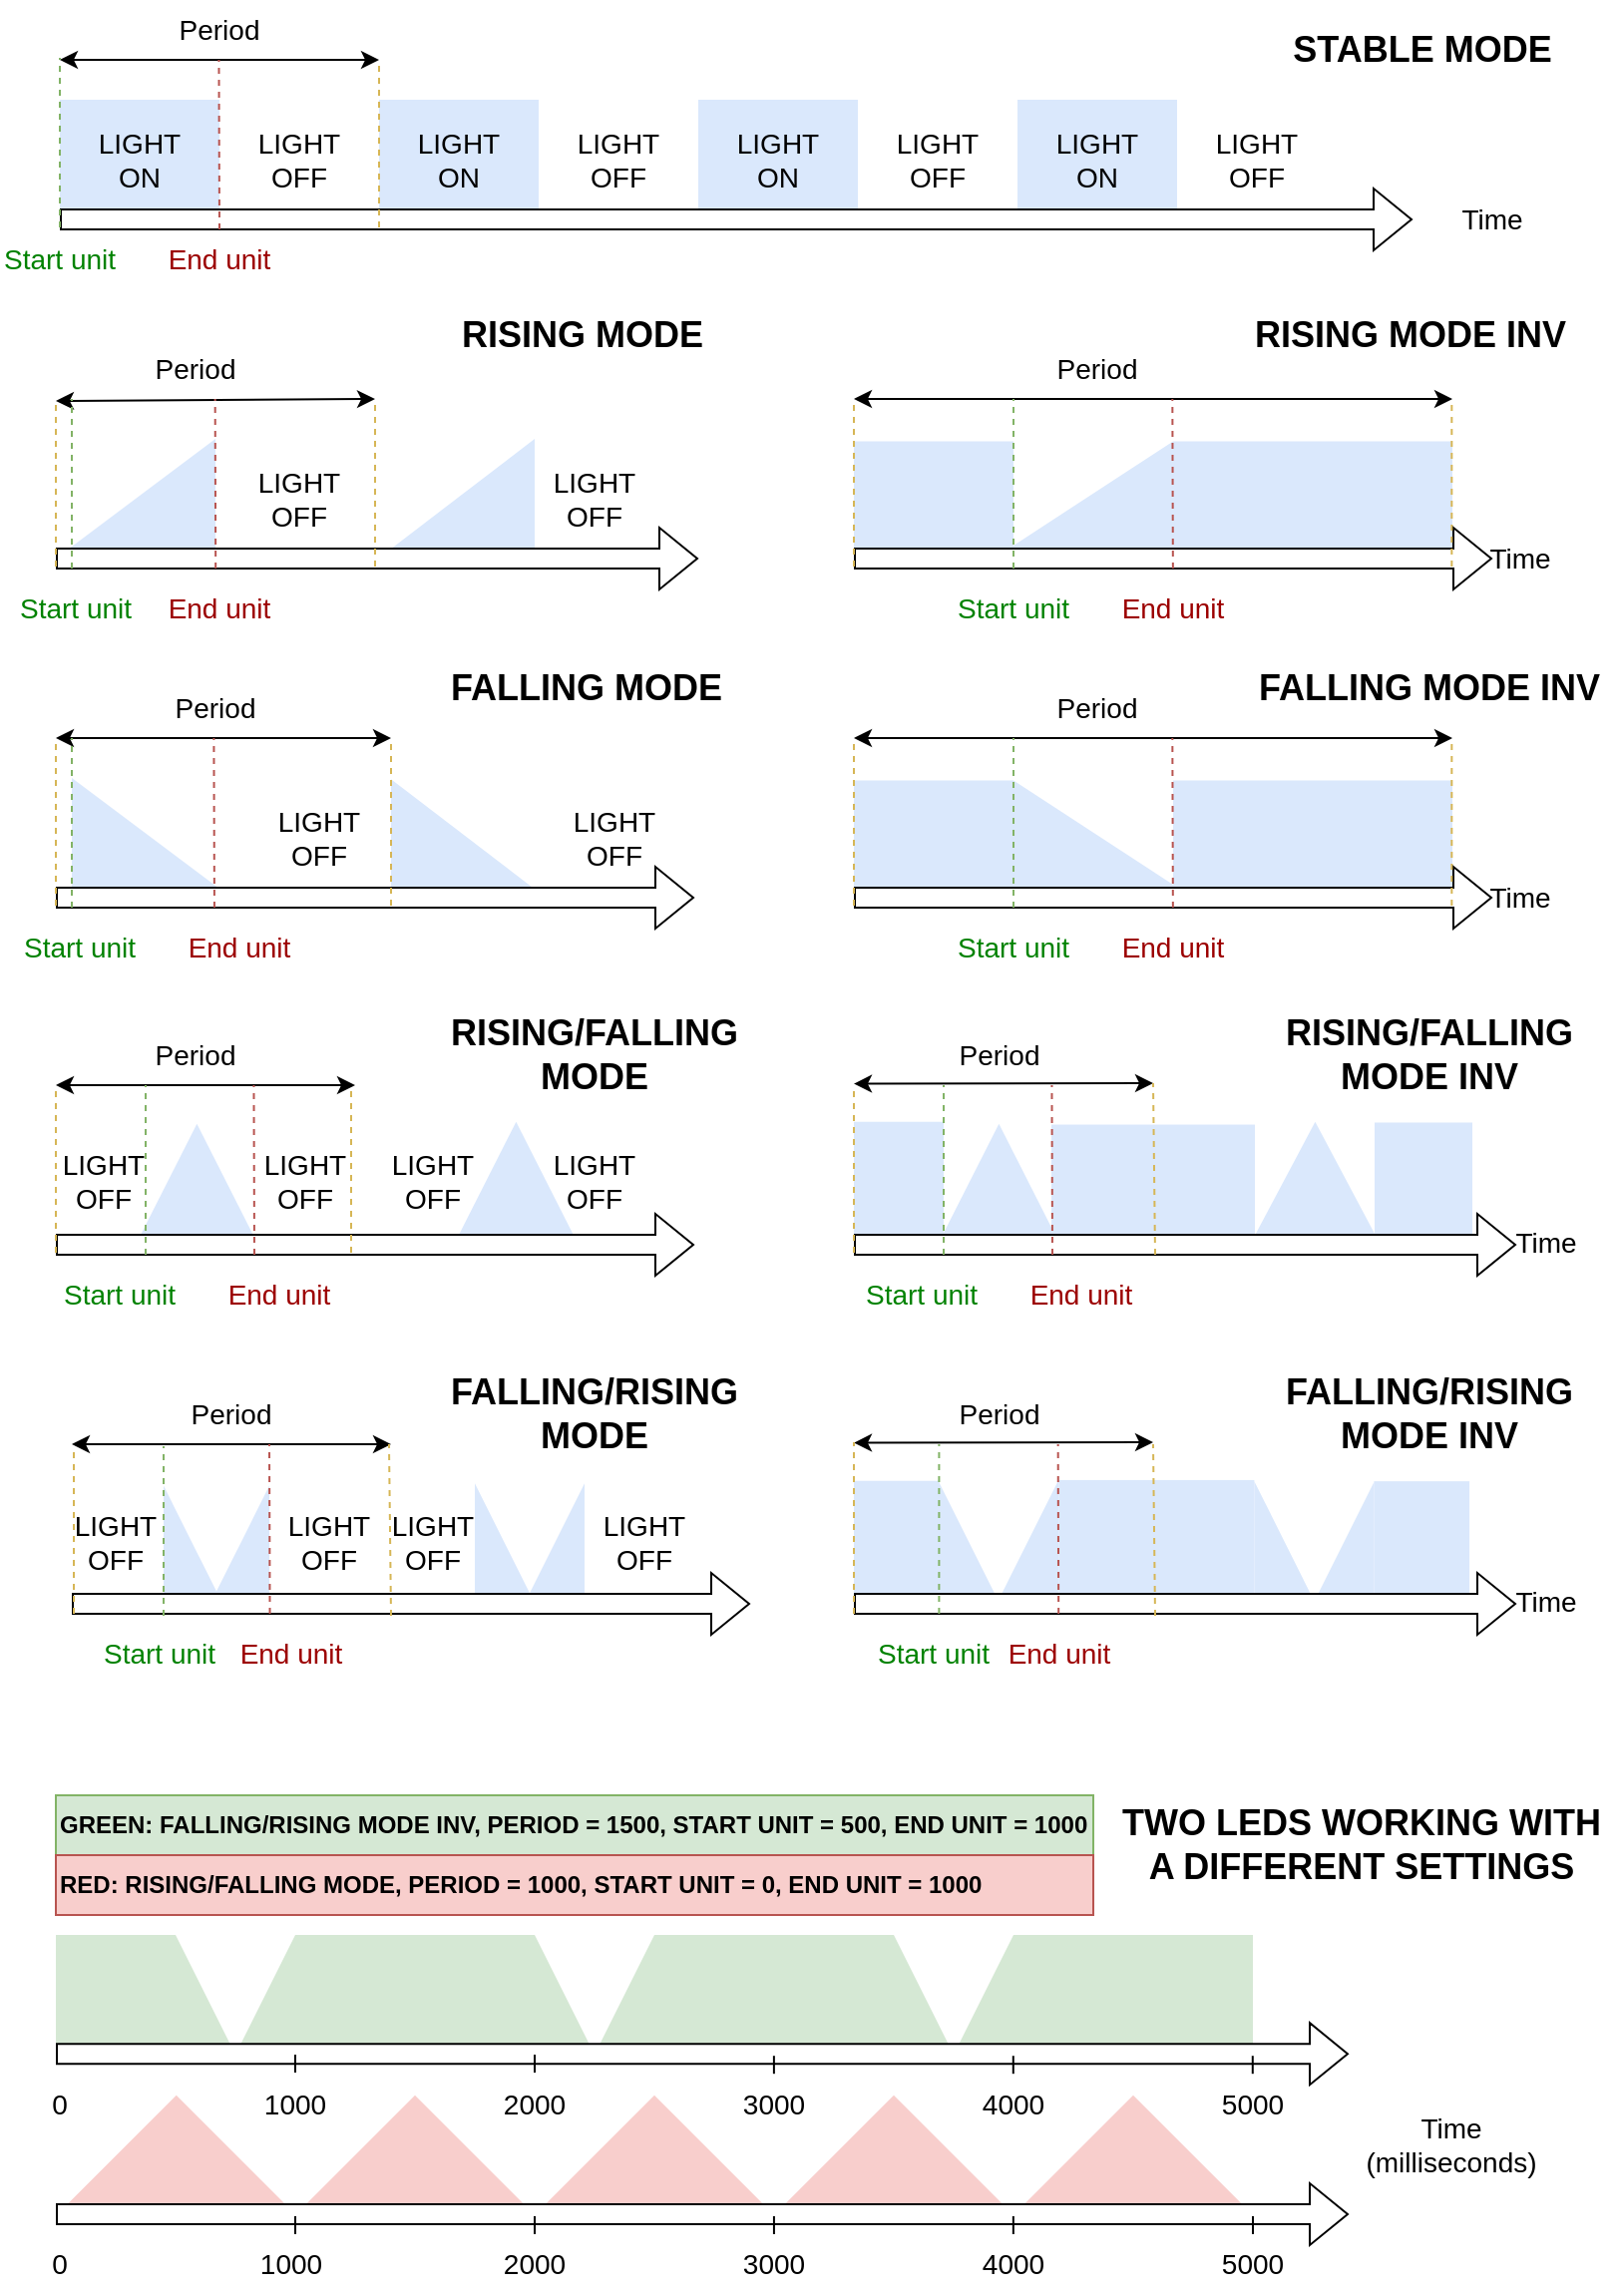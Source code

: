 <mxfile version="23.1.2" type="device">
  <diagram name="Page-1" id="CnV2QMX4YSxDepwrnJo2">
    <mxGraphModel dx="2049" dy="1103" grid="0" gridSize="10" guides="1" tooltips="1" connect="1" arrows="1" fold="1" page="1" pageScale="1" pageWidth="827" pageHeight="1169" math="0" shadow="0">
      <root>
        <mxCell id="0" />
        <mxCell id="1" parent="0" />
        <mxCell id="UyIN8Gw33pNHuzx0u8Zp-3" value="" style="rounded=0;whiteSpace=wrap;html=1;fillColor=#dae8fc;strokeColor=none;" vertex="1" parent="1">
          <mxGeometry x="42" y="60" width="80" height="60" as="geometry" />
        </mxCell>
        <mxCell id="UyIN8Gw33pNHuzx0u8Zp-4" value="" style="rounded=0;whiteSpace=wrap;html=1;fillColor=#dae8fc;strokeColor=none;" vertex="1" parent="1">
          <mxGeometry x="202" y="60" width="80" height="60" as="geometry" />
        </mxCell>
        <mxCell id="UyIN8Gw33pNHuzx0u8Zp-5" value="Start unit" style="text;html=1;align=center;verticalAlign=middle;whiteSpace=wrap;rounded=0;fontSize=14;fontColor=#008200;" vertex="1" parent="1">
          <mxGeometry x="12" y="125" width="60" height="30" as="geometry" />
        </mxCell>
        <mxCell id="UyIN8Gw33pNHuzx0u8Zp-6" value="End unit" style="text;html=1;strokeColor=none;fillColor=none;align=center;verticalAlign=middle;whiteSpace=wrap;rounded=0;fontSize=14;fontColor=#9C0000;" vertex="1" parent="1">
          <mxGeometry x="92" y="125" width="60" height="30" as="geometry" />
        </mxCell>
        <mxCell id="UyIN8Gw33pNHuzx0u8Zp-7" value="Time" style="text;html=1;strokeColor=none;fillColor=none;align=center;verticalAlign=middle;whiteSpace=wrap;rounded=0;fontSize=14;" vertex="1" parent="1">
          <mxGeometry x="730" y="105" width="60" height="30" as="geometry" />
        </mxCell>
        <mxCell id="UyIN8Gw33pNHuzx0u8Zp-8" value="LIGHT ON" style="text;html=1;strokeColor=none;fillColor=none;align=center;verticalAlign=middle;whiteSpace=wrap;rounded=0;fontSize=14;" vertex="1" parent="1">
          <mxGeometry x="52" y="75" width="60" height="30" as="geometry" />
        </mxCell>
        <mxCell id="UyIN8Gw33pNHuzx0u8Zp-9" value="LIGHT OFF" style="text;html=1;strokeColor=none;fillColor=none;align=center;verticalAlign=middle;whiteSpace=wrap;rounded=0;fontSize=14;" vertex="1" parent="1">
          <mxGeometry x="132" y="75" width="60" height="30" as="geometry" />
        </mxCell>
        <mxCell id="UyIN8Gw33pNHuzx0u8Zp-10" value="LIGHT ON" style="text;html=1;strokeColor=none;fillColor=none;align=center;verticalAlign=middle;whiteSpace=wrap;rounded=0;fontSize=14;" vertex="1" parent="1">
          <mxGeometry x="212" y="75" width="60" height="30" as="geometry" />
        </mxCell>
        <mxCell id="UyIN8Gw33pNHuzx0u8Zp-14" value="" style="rounded=0;whiteSpace=wrap;html=1;fillColor=#dae8fc;strokeColor=none;" vertex="1" parent="1">
          <mxGeometry x="362" y="60" width="80" height="60" as="geometry" />
        </mxCell>
        <mxCell id="UyIN8Gw33pNHuzx0u8Zp-15" value="LIGHT OFF" style="text;html=1;strokeColor=none;fillColor=none;align=center;verticalAlign=middle;whiteSpace=wrap;rounded=0;fontSize=14;" vertex="1" parent="1">
          <mxGeometry x="292" y="75" width="60" height="30" as="geometry" />
        </mxCell>
        <mxCell id="UyIN8Gw33pNHuzx0u8Zp-16" value="LIGHT ON" style="text;html=1;strokeColor=none;fillColor=none;align=center;verticalAlign=middle;whiteSpace=wrap;rounded=0;fontSize=14;" vertex="1" parent="1">
          <mxGeometry x="372" y="75" width="60" height="30" as="geometry" />
        </mxCell>
        <mxCell id="UyIN8Gw33pNHuzx0u8Zp-17" value="LIGHT OFF" style="text;html=1;strokeColor=none;fillColor=none;align=center;verticalAlign=middle;whiteSpace=wrap;rounded=0;fontSize=14;" vertex="1" parent="1">
          <mxGeometry x="452" y="75" width="60" height="30" as="geometry" />
        </mxCell>
        <mxCell id="UyIN8Gw33pNHuzx0u8Zp-18" value="STABLE MODE" style="text;html=1;strokeColor=none;fillColor=none;align=center;verticalAlign=middle;whiteSpace=wrap;rounded=0;fontSize=18;fontStyle=1" vertex="1" parent="1">
          <mxGeometry x="634.62" y="20" width="180" height="30" as="geometry" />
        </mxCell>
        <mxCell id="UyIN8Gw33pNHuzx0u8Zp-19" value="" style="endArrow=classic;startArrow=classic;html=1;rounded=0;" edge="1" parent="1">
          <mxGeometry width="50" height="50" relative="1" as="geometry">
            <mxPoint x="42" y="40" as="sourcePoint" />
            <mxPoint x="202" y="40" as="targetPoint" />
          </mxGeometry>
        </mxCell>
        <mxCell id="UyIN8Gw33pNHuzx0u8Zp-20" value="Period" style="text;html=1;strokeColor=none;fillColor=none;align=center;verticalAlign=middle;whiteSpace=wrap;rounded=0;fontSize=14;" vertex="1" parent="1">
          <mxGeometry x="92" y="10" width="60" height="30" as="geometry" />
        </mxCell>
        <mxCell id="UyIN8Gw33pNHuzx0u8Zp-23" value="Start unit" style="text;html=1;align=center;verticalAlign=middle;whiteSpace=wrap;rounded=0;fontSize=14;fontColor=#008200;" vertex="1" parent="1">
          <mxGeometry x="20" y="300" width="60" height="30" as="geometry" />
        </mxCell>
        <mxCell id="UyIN8Gw33pNHuzx0u8Zp-24" value="End unit" style="text;html=1;strokeColor=none;fillColor=none;align=center;verticalAlign=middle;whiteSpace=wrap;rounded=0;fontSize=14;fontColor=#9C0000;" vertex="1" parent="1">
          <mxGeometry x="92" y="300" width="60" height="30" as="geometry" />
        </mxCell>
        <mxCell id="UyIN8Gw33pNHuzx0u8Zp-27" value="LIGHT OFF" style="text;html=1;strokeColor=none;fillColor=none;align=center;verticalAlign=middle;whiteSpace=wrap;rounded=0;fontSize=14;" vertex="1" parent="1">
          <mxGeometry x="132" y="245" width="60" height="30" as="geometry" />
        </mxCell>
        <mxCell id="UyIN8Gw33pNHuzx0u8Zp-30" value="LIGHT OFF" style="text;html=1;strokeColor=none;fillColor=none;align=center;verticalAlign=middle;whiteSpace=wrap;rounded=0;fontSize=14;" vertex="1" parent="1">
          <mxGeometry x="280" y="245" width="60" height="30" as="geometry" />
        </mxCell>
        <mxCell id="UyIN8Gw33pNHuzx0u8Zp-34" value="RISING MODE" style="text;html=1;strokeColor=none;fillColor=none;align=center;verticalAlign=middle;whiteSpace=wrap;rounded=0;fontSize=18;fontStyle=1" vertex="1" parent="1">
          <mxGeometry x="223.7" y="163" width="160" height="30" as="geometry" />
        </mxCell>
        <mxCell id="UyIN8Gw33pNHuzx0u8Zp-35" value="" style="endArrow=classic;startArrow=classic;html=1;rounded=0;" edge="1" parent="1">
          <mxGeometry width="50" height="50" relative="1" as="geometry">
            <mxPoint x="40" y="211" as="sourcePoint" />
            <mxPoint x="200" y="210" as="targetPoint" />
          </mxGeometry>
        </mxCell>
        <mxCell id="UyIN8Gw33pNHuzx0u8Zp-36" value="Period" style="text;html=1;strokeColor=none;fillColor=none;align=center;verticalAlign=middle;whiteSpace=wrap;rounded=0;fontSize=14;" vertex="1" parent="1">
          <mxGeometry x="80" y="180" width="60" height="30" as="geometry" />
        </mxCell>
        <mxCell id="UyIN8Gw33pNHuzx0u8Zp-37" value="" style="rounded=0;whiteSpace=wrap;html=1;fillColor=#dae8fc;strokeColor=none;" vertex="1" parent="1">
          <mxGeometry x="522" y="60" width="80" height="60" as="geometry" />
        </mxCell>
        <mxCell id="UyIN8Gw33pNHuzx0u8Zp-38" value="LIGHT ON" style="text;html=1;strokeColor=none;fillColor=none;align=center;verticalAlign=middle;whiteSpace=wrap;rounded=0;fontSize=14;" vertex="1" parent="1">
          <mxGeometry x="532" y="75" width="60" height="30" as="geometry" />
        </mxCell>
        <mxCell id="UyIN8Gw33pNHuzx0u8Zp-39" value="LIGHT OFF" style="text;html=1;strokeColor=none;fillColor=none;align=center;verticalAlign=middle;whiteSpace=wrap;rounded=0;fontSize=14;" vertex="1" parent="1">
          <mxGeometry x="612" y="75" width="60" height="30" as="geometry" />
        </mxCell>
        <mxCell id="UyIN8Gw33pNHuzx0u8Zp-1" value="" style="shape=flexArrow;endArrow=classic;html=1;rounded=0;fillColor=default;" edge="1" parent="1">
          <mxGeometry width="50" height="50" relative="1" as="geometry">
            <mxPoint x="42" y="120" as="sourcePoint" />
            <mxPoint x="720" y="120" as="targetPoint" />
          </mxGeometry>
        </mxCell>
        <mxCell id="UyIN8Gw33pNHuzx0u8Zp-45" value="Start unit" style="text;html=1;align=center;verticalAlign=middle;whiteSpace=wrap;rounded=0;fontSize=14;fontColor=#008200;" vertex="1" parent="1">
          <mxGeometry x="490" y="300" width="60" height="30" as="geometry" />
        </mxCell>
        <mxCell id="UyIN8Gw33pNHuzx0u8Zp-46" value="End unit" style="text;html=1;strokeColor=none;fillColor=none;align=center;verticalAlign=middle;whiteSpace=wrap;rounded=0;fontSize=14;fontColor=#9C0000;" vertex="1" parent="1">
          <mxGeometry x="570" y="300" width="60" height="30" as="geometry" />
        </mxCell>
        <mxCell id="UyIN8Gw33pNHuzx0u8Zp-47" value="Time" style="text;html=1;strokeColor=none;fillColor=none;align=center;verticalAlign=middle;whiteSpace=wrap;rounded=0;fontSize=14;" vertex="1" parent="1">
          <mxGeometry x="744" y="275" width="60" height="30" as="geometry" />
        </mxCell>
        <mxCell id="UyIN8Gw33pNHuzx0u8Zp-51" value="RISING MODE INV" style="text;html=1;strokeColor=none;fillColor=none;align=center;verticalAlign=middle;whiteSpace=wrap;rounded=0;fontSize=18;fontStyle=1" vertex="1" parent="1">
          <mxGeometry x="634" y="163" width="170" height="30" as="geometry" />
        </mxCell>
        <mxCell id="UyIN8Gw33pNHuzx0u8Zp-52" value="" style="endArrow=classic;startArrow=classic;html=1;rounded=0;" edge="1" parent="1">
          <mxGeometry width="50" height="50" relative="1" as="geometry">
            <mxPoint x="440" y="210" as="sourcePoint" />
            <mxPoint x="740" y="210" as="targetPoint" />
          </mxGeometry>
        </mxCell>
        <mxCell id="UyIN8Gw33pNHuzx0u8Zp-53" value="Period" style="text;html=1;strokeColor=none;fillColor=none;align=center;verticalAlign=middle;whiteSpace=wrap;rounded=0;fontSize=14;" vertex="1" parent="1">
          <mxGeometry x="532" y="180" width="60" height="30" as="geometry" />
        </mxCell>
        <mxCell id="UyIN8Gw33pNHuzx0u8Zp-61" value="" style="verticalLabelPosition=bottom;verticalAlign=top;html=1;shape=mxgraph.basic.orthogonal_triangle;flipH=1;fillColor=#dae8fc;strokeColor=none;" vertex="1" parent="1">
          <mxGeometry x="40" y="230" width="80" height="60" as="geometry" />
        </mxCell>
        <mxCell id="UyIN8Gw33pNHuzx0u8Zp-62" value="" style="verticalLabelPosition=bottom;verticalAlign=top;html=1;shape=mxgraph.basic.orthogonal_triangle;flipH=1;fillColor=#dae8fc;strokeColor=none;" vertex="1" parent="1">
          <mxGeometry x="200" y="230" width="80" height="61.25" as="geometry" />
        </mxCell>
        <mxCell id="UyIN8Gw33pNHuzx0u8Zp-33" value="" style="shape=flexArrow;endArrow=classic;html=1;rounded=0;fillColor=default;" edge="1" parent="1">
          <mxGeometry width="50" height="50" relative="1" as="geometry">
            <mxPoint x="40" y="290" as="sourcePoint" />
            <mxPoint x="362" y="290" as="targetPoint" />
          </mxGeometry>
        </mxCell>
        <mxCell id="UyIN8Gw33pNHuzx0u8Zp-64" value="" style="rounded=0;whiteSpace=wrap;html=1;fillColor=#dae8fc;strokeColor=none;" vertex="1" parent="1">
          <mxGeometry x="440" y="231.25" width="80" height="60" as="geometry" />
        </mxCell>
        <mxCell id="UyIN8Gw33pNHuzx0u8Zp-65" value="" style="verticalLabelPosition=bottom;verticalAlign=top;html=1;shape=mxgraph.basic.orthogonal_triangle;flipH=1;fillColor=#dae8fc;strokeColor=none;" vertex="1" parent="1">
          <mxGeometry x="510" y="231.25" width="90" height="58.75" as="geometry" />
        </mxCell>
        <mxCell id="UyIN8Gw33pNHuzx0u8Zp-66" value="" style="rounded=0;whiteSpace=wrap;html=1;fillColor=#dae8fc;strokeColor=none;" vertex="1" parent="1">
          <mxGeometry x="600" y="231.25" width="140" height="60" as="geometry" />
        </mxCell>
        <mxCell id="UyIN8Gw33pNHuzx0u8Zp-50" value="" style="shape=flexArrow;endArrow=classic;html=1;rounded=0;fillColor=default;" edge="1" parent="1">
          <mxGeometry width="50" height="50" relative="1" as="geometry">
            <mxPoint x="440" y="290" as="sourcePoint" />
            <mxPoint x="760" y="290" as="targetPoint" />
          </mxGeometry>
        </mxCell>
        <mxCell id="UyIN8Gw33pNHuzx0u8Zp-67" value="Start unit" style="text;html=1;align=center;verticalAlign=middle;whiteSpace=wrap;rounded=0;fontSize=14;fontColor=#008200;" vertex="1" parent="1">
          <mxGeometry x="22" y="470" width="60" height="30" as="geometry" />
        </mxCell>
        <mxCell id="UyIN8Gw33pNHuzx0u8Zp-68" value="End unit" style="text;html=1;strokeColor=none;fillColor=none;align=center;verticalAlign=middle;whiteSpace=wrap;rounded=0;fontSize=14;fontColor=#9C0000;" vertex="1" parent="1">
          <mxGeometry x="102" y="470" width="60" height="30" as="geometry" />
        </mxCell>
        <mxCell id="UyIN8Gw33pNHuzx0u8Zp-69" value="LIGHT OFF" style="text;html=1;strokeColor=none;fillColor=none;align=center;verticalAlign=middle;whiteSpace=wrap;rounded=0;fontSize=14;" vertex="1" parent="1">
          <mxGeometry x="142" y="415" width="60" height="30" as="geometry" />
        </mxCell>
        <mxCell id="UyIN8Gw33pNHuzx0u8Zp-70" value="LIGHT OFF" style="text;html=1;strokeColor=none;fillColor=none;align=center;verticalAlign=middle;whiteSpace=wrap;rounded=0;fontSize=14;" vertex="1" parent="1">
          <mxGeometry x="290" y="415" width="60" height="30" as="geometry" />
        </mxCell>
        <mxCell id="UyIN8Gw33pNHuzx0u8Zp-71" value="FALLING MODE" style="text;html=1;strokeColor=none;fillColor=none;align=center;verticalAlign=middle;whiteSpace=wrap;rounded=0;fontSize=18;fontStyle=1" vertex="1" parent="1">
          <mxGeometry x="226" y="340" width="160" height="30" as="geometry" />
        </mxCell>
        <mxCell id="UyIN8Gw33pNHuzx0u8Zp-72" value="" style="endArrow=classic;startArrow=classic;html=1;rounded=0;" edge="1" parent="1">
          <mxGeometry width="50" height="50" relative="1" as="geometry">
            <mxPoint x="40" y="380" as="sourcePoint" />
            <mxPoint x="208" y="380" as="targetPoint" />
          </mxGeometry>
        </mxCell>
        <mxCell id="UyIN8Gw33pNHuzx0u8Zp-73" value="Period" style="text;html=1;strokeColor=none;fillColor=none;align=center;verticalAlign=middle;whiteSpace=wrap;rounded=0;fontSize=14;" vertex="1" parent="1">
          <mxGeometry x="90" y="350" width="60" height="30" as="geometry" />
        </mxCell>
        <mxCell id="UyIN8Gw33pNHuzx0u8Zp-74" value="Start unit" style="text;html=1;align=center;verticalAlign=middle;whiteSpace=wrap;rounded=0;fontSize=14;fontColor=#008200;" vertex="1" parent="1">
          <mxGeometry x="490" y="470" width="60" height="30" as="geometry" />
        </mxCell>
        <mxCell id="UyIN8Gw33pNHuzx0u8Zp-75" value="End unit" style="text;html=1;strokeColor=none;fillColor=none;align=center;verticalAlign=middle;whiteSpace=wrap;rounded=0;fontSize=14;fontColor=#9C0000;" vertex="1" parent="1">
          <mxGeometry x="570" y="470" width="60" height="30" as="geometry" />
        </mxCell>
        <mxCell id="UyIN8Gw33pNHuzx0u8Zp-76" value="Time" style="text;html=1;strokeColor=none;fillColor=none;align=center;verticalAlign=middle;whiteSpace=wrap;rounded=0;fontSize=14;" vertex="1" parent="1">
          <mxGeometry x="744" y="445" width="60" height="30" as="geometry" />
        </mxCell>
        <mxCell id="UyIN8Gw33pNHuzx0u8Zp-77" value="FALLING MODE INV" style="text;html=1;strokeColor=none;fillColor=none;align=center;verticalAlign=middle;whiteSpace=wrap;rounded=0;fontSize=18;fontStyle=1" vertex="1" parent="1">
          <mxGeometry x="635" y="340" width="187" height="30" as="geometry" />
        </mxCell>
        <mxCell id="UyIN8Gw33pNHuzx0u8Zp-78" value="" style="endArrow=classic;startArrow=classic;html=1;rounded=0;" edge="1" parent="1">
          <mxGeometry width="50" height="50" relative="1" as="geometry">
            <mxPoint x="440" y="380" as="sourcePoint" />
            <mxPoint x="740" y="380" as="targetPoint" />
          </mxGeometry>
        </mxCell>
        <mxCell id="UyIN8Gw33pNHuzx0u8Zp-79" value="Period" style="text;html=1;strokeColor=none;fillColor=none;align=center;verticalAlign=middle;whiteSpace=wrap;rounded=0;fontSize=14;" vertex="1" parent="1">
          <mxGeometry x="532" y="350" width="60" height="30" as="geometry" />
        </mxCell>
        <mxCell id="UyIN8Gw33pNHuzx0u8Zp-80" value="" style="verticalLabelPosition=bottom;verticalAlign=top;html=1;shape=mxgraph.basic.orthogonal_triangle;flipH=0;fillColor=#dae8fc;strokeColor=none;" vertex="1" parent="1">
          <mxGeometry x="48" y="400" width="80" height="60" as="geometry" />
        </mxCell>
        <mxCell id="UyIN8Gw33pNHuzx0u8Zp-81" value="" style="verticalLabelPosition=bottom;verticalAlign=top;html=1;shape=mxgraph.basic.orthogonal_triangle;flipH=0;fillColor=#dae8fc;strokeColor=none;" vertex="1" parent="1">
          <mxGeometry x="208" y="400.63" width="80" height="61.25" as="geometry" />
        </mxCell>
        <mxCell id="UyIN8Gw33pNHuzx0u8Zp-82" value="" style="shape=flexArrow;endArrow=classic;html=1;rounded=0;fillColor=default;" edge="1" parent="1">
          <mxGeometry width="50" height="50" relative="1" as="geometry">
            <mxPoint x="40" y="460" as="sourcePoint" />
            <mxPoint x="360" y="460" as="targetPoint" />
          </mxGeometry>
        </mxCell>
        <mxCell id="UyIN8Gw33pNHuzx0u8Zp-83" value="" style="rounded=0;whiteSpace=wrap;html=1;fillColor=#dae8fc;strokeColor=none;" vertex="1" parent="1">
          <mxGeometry x="440" y="401.25" width="80" height="60" as="geometry" />
        </mxCell>
        <mxCell id="UyIN8Gw33pNHuzx0u8Zp-84" value="" style="verticalLabelPosition=bottom;verticalAlign=top;html=1;shape=mxgraph.basic.orthogonal_triangle;flipH=0;fillColor=#dae8fc;strokeColor=none;" vertex="1" parent="1">
          <mxGeometry x="520" y="401.25" width="90" height="58.75" as="geometry" />
        </mxCell>
        <mxCell id="UyIN8Gw33pNHuzx0u8Zp-85" value="" style="rounded=0;whiteSpace=wrap;html=1;fillColor=#dae8fc;strokeColor=none;" vertex="1" parent="1">
          <mxGeometry x="600" y="401.25" width="140" height="60" as="geometry" />
        </mxCell>
        <mxCell id="UyIN8Gw33pNHuzx0u8Zp-86" value="" style="shape=flexArrow;endArrow=classic;html=1;rounded=0;fillColor=default;" edge="1" parent="1">
          <mxGeometry width="50" height="50" relative="1" as="geometry">
            <mxPoint x="440" y="460" as="sourcePoint" />
            <mxPoint x="760" y="460" as="targetPoint" />
          </mxGeometry>
        </mxCell>
        <mxCell id="UyIN8Gw33pNHuzx0u8Zp-87" value="Start unit" style="text;html=1;align=center;verticalAlign=middle;whiteSpace=wrap;rounded=0;fontSize=14;fontColor=#008200;" vertex="1" parent="1">
          <mxGeometry x="42" y="644" width="60" height="30" as="geometry" />
        </mxCell>
        <mxCell id="UyIN8Gw33pNHuzx0u8Zp-88" value="End unit" style="text;html=1;strokeColor=none;fillColor=none;align=center;verticalAlign=middle;whiteSpace=wrap;rounded=0;fontSize=14;fontColor=#9C0000;" vertex="1" parent="1">
          <mxGeometry x="122" y="644" width="60" height="30" as="geometry" />
        </mxCell>
        <mxCell id="UyIN8Gw33pNHuzx0u8Zp-90" value="LIGHT OFF" style="text;html=1;strokeColor=none;fillColor=none;align=center;verticalAlign=middle;whiteSpace=wrap;rounded=0;fontSize=14;" vertex="1" parent="1">
          <mxGeometry x="34" y="587.36" width="60" height="30" as="geometry" />
        </mxCell>
        <mxCell id="UyIN8Gw33pNHuzx0u8Zp-91" value="RISING/FALLING MODE" style="text;html=1;strokeColor=none;fillColor=none;align=center;verticalAlign=middle;whiteSpace=wrap;rounded=0;fontSize=18;fontStyle=1" vertex="1" parent="1">
          <mxGeometry x="230" y="524" width="160" height="30" as="geometry" />
        </mxCell>
        <mxCell id="UyIN8Gw33pNHuzx0u8Zp-92" value="" style="endArrow=classic;startArrow=classic;html=1;rounded=0;" edge="1" parent="1">
          <mxGeometry width="50" height="50" relative="1" as="geometry">
            <mxPoint x="40" y="554" as="sourcePoint" />
            <mxPoint x="190" y="554" as="targetPoint" />
          </mxGeometry>
        </mxCell>
        <mxCell id="UyIN8Gw33pNHuzx0u8Zp-93" value="Period" style="text;html=1;strokeColor=none;fillColor=none;align=center;verticalAlign=middle;whiteSpace=wrap;rounded=0;fontSize=14;" vertex="1" parent="1">
          <mxGeometry x="80" y="524" width="60" height="30" as="geometry" />
        </mxCell>
        <mxCell id="UyIN8Gw33pNHuzx0u8Zp-97" value="RISING/FALLING MODE INV" style="text;html=1;strokeColor=none;fillColor=none;align=center;verticalAlign=middle;whiteSpace=wrap;rounded=0;fontSize=18;fontStyle=1" vertex="1" parent="1">
          <mxGeometry x="635" y="524" width="187" height="30" as="geometry" />
        </mxCell>
        <mxCell id="UyIN8Gw33pNHuzx0u8Zp-107" value="" style="triangle;whiteSpace=wrap;html=1;rotation=-90;fillColor=#dae8fc;strokeColor=none;" vertex="1" parent="1">
          <mxGeometry x="80.7" y="572.98" width="60" height="60.79" as="geometry" />
        </mxCell>
        <mxCell id="UyIN8Gw33pNHuzx0u8Zp-109" value="LIGHT OFF" style="text;html=1;strokeColor=none;fillColor=none;align=center;verticalAlign=middle;whiteSpace=wrap;rounded=0;fontSize=14;" vertex="1" parent="1">
          <mxGeometry x="135" y="587.35" width="60" height="30" as="geometry" />
        </mxCell>
        <mxCell id="UyIN8Gw33pNHuzx0u8Zp-111" value="LIGHT OFF" style="text;html=1;strokeColor=none;fillColor=none;align=center;verticalAlign=middle;whiteSpace=wrap;rounded=0;fontSize=14;" vertex="1" parent="1">
          <mxGeometry x="198.7" y="587.36" width="60" height="30" as="geometry" />
        </mxCell>
        <mxCell id="UyIN8Gw33pNHuzx0u8Zp-112" value="" style="triangle;whiteSpace=wrap;html=1;rotation=-90;fillColor=#dae8fc;strokeColor=none;" vertex="1" parent="1">
          <mxGeometry x="240.7" y="571.96" width="60" height="60.79" as="geometry" />
        </mxCell>
        <mxCell id="UyIN8Gw33pNHuzx0u8Zp-113" value="LIGHT OFF" style="text;html=1;strokeColor=none;fillColor=none;align=center;verticalAlign=middle;whiteSpace=wrap;rounded=0;fontSize=14;" vertex="1" parent="1">
          <mxGeometry x="280" y="587.35" width="60" height="30" as="geometry" />
        </mxCell>
        <mxCell id="UyIN8Gw33pNHuzx0u8Zp-102" value="" style="shape=flexArrow;endArrow=classic;html=1;rounded=0;fillColor=default;" edge="1" parent="1">
          <mxGeometry width="50" height="50" relative="1" as="geometry">
            <mxPoint x="40" y="634" as="sourcePoint" />
            <mxPoint x="360" y="634" as="targetPoint" />
          </mxGeometry>
        </mxCell>
        <mxCell id="UyIN8Gw33pNHuzx0u8Zp-114" value="Start unit" style="text;html=1;align=center;verticalAlign=middle;whiteSpace=wrap;rounded=0;fontSize=14;fontColor=#008200;" vertex="1" parent="1">
          <mxGeometry x="444" y="644" width="60" height="30" as="geometry" />
        </mxCell>
        <mxCell id="UyIN8Gw33pNHuzx0u8Zp-115" value="End unit" style="text;html=1;strokeColor=none;fillColor=none;align=center;verticalAlign=middle;whiteSpace=wrap;rounded=0;fontSize=14;fontColor=#9C0000;" vertex="1" parent="1">
          <mxGeometry x="524" y="644" width="60" height="30" as="geometry" />
        </mxCell>
        <mxCell id="UyIN8Gw33pNHuzx0u8Zp-117" value="" style="endArrow=classic;startArrow=classic;html=1;rounded=0;" edge="1" parent="1">
          <mxGeometry width="50" height="50" relative="1" as="geometry">
            <mxPoint x="440" y="553.31" as="sourcePoint" />
            <mxPoint x="590" y="553" as="targetPoint" />
          </mxGeometry>
        </mxCell>
        <mxCell id="UyIN8Gw33pNHuzx0u8Zp-118" value="Period" style="text;html=1;strokeColor=none;fillColor=none;align=center;verticalAlign=middle;whiteSpace=wrap;rounded=0;fontSize=14;" vertex="1" parent="1">
          <mxGeometry x="482.7" y="524" width="60" height="30" as="geometry" />
        </mxCell>
        <mxCell id="UyIN8Gw33pNHuzx0u8Zp-119" value="" style="triangle;whiteSpace=wrap;html=1;rotation=-90;fillColor=#dae8fc;strokeColor=none;" vertex="1" parent="1">
          <mxGeometry x="482.7" y="572.98" width="60" height="60.79" as="geometry" />
        </mxCell>
        <mxCell id="UyIN8Gw33pNHuzx0u8Zp-122" value="" style="triangle;whiteSpace=wrap;html=1;rotation=-90;fillColor=#dae8fc;strokeColor=none;" vertex="1" parent="1">
          <mxGeometry x="641.22" y="570.48" width="60" height="63.75" as="geometry" />
        </mxCell>
        <mxCell id="UyIN8Gw33pNHuzx0u8Zp-125" value="Time" style="text;html=1;strokeColor=none;fillColor=none;align=center;verticalAlign=middle;whiteSpace=wrap;rounded=0;fontSize=14;" vertex="1" parent="1">
          <mxGeometry x="757" y="618.38" width="60" height="30" as="geometry" />
        </mxCell>
        <mxCell id="UyIN8Gw33pNHuzx0u8Zp-126" value="" style="rounded=0;whiteSpace=wrap;html=1;fillColor=#dae8fc;strokeColor=none;" vertex="1" parent="1">
          <mxGeometry x="440" y="572.36" width="45" height="62.04" as="geometry" />
        </mxCell>
        <mxCell id="UyIN8Gw33pNHuzx0u8Zp-127" value="" style="rounded=0;whiteSpace=wrap;html=1;fillColor=#dae8fc;strokeColor=none;" vertex="1" parent="1">
          <mxGeometry x="539" y="573.77" width="102" height="60" as="geometry" />
        </mxCell>
        <mxCell id="UyIN8Gw33pNHuzx0u8Zp-129" value="" style="rounded=0;whiteSpace=wrap;html=1;fillColor=#dae8fc;strokeColor=none;" vertex="1" parent="1">
          <mxGeometry x="701" y="572.75" width="49" height="62.04" as="geometry" />
        </mxCell>
        <mxCell id="UyIN8Gw33pNHuzx0u8Zp-124" value="" style="shape=flexArrow;endArrow=classic;html=1;rounded=0;fillColor=default;" edge="1" parent="1">
          <mxGeometry width="50" height="50" relative="1" as="geometry">
            <mxPoint x="440" y="634" as="sourcePoint" />
            <mxPoint x="772" y="634" as="targetPoint" />
          </mxGeometry>
        </mxCell>
        <mxCell id="UyIN8Gw33pNHuzx0u8Zp-130" value="Start unit" style="text;html=1;align=center;verticalAlign=middle;whiteSpace=wrap;rounded=0;fontSize=14;fontColor=#008200;" vertex="1" parent="1">
          <mxGeometry x="62" y="824" width="60" height="30" as="geometry" />
        </mxCell>
        <mxCell id="UyIN8Gw33pNHuzx0u8Zp-131" value="End unit" style="text;html=1;strokeColor=none;fillColor=none;align=center;verticalAlign=middle;whiteSpace=wrap;rounded=0;fontSize=14;fontColor=#9C0000;" vertex="1" parent="1">
          <mxGeometry x="128" y="824" width="60" height="30" as="geometry" />
        </mxCell>
        <mxCell id="UyIN8Gw33pNHuzx0u8Zp-132" value="LIGHT OFF" style="text;html=1;strokeColor=none;fillColor=none;align=center;verticalAlign=middle;whiteSpace=wrap;rounded=0;fontSize=14;" vertex="1" parent="1">
          <mxGeometry x="40" y="768.38" width="60" height="30" as="geometry" />
        </mxCell>
        <mxCell id="UyIN8Gw33pNHuzx0u8Zp-133" value="FALLING/RISING MODE" style="text;html=1;strokeColor=none;fillColor=none;align=center;verticalAlign=middle;whiteSpace=wrap;rounded=0;fontSize=18;fontStyle=1" vertex="1" parent="1">
          <mxGeometry x="230" y="704" width="160" height="30" as="geometry" />
        </mxCell>
        <mxCell id="UyIN8Gw33pNHuzx0u8Zp-134" value="" style="endArrow=classic;startArrow=classic;html=1;rounded=0;" edge="1" parent="1">
          <mxGeometry width="50" height="50" relative="1" as="geometry">
            <mxPoint x="48" y="734" as="sourcePoint" />
            <mxPoint x="208" y="734" as="targetPoint" />
          </mxGeometry>
        </mxCell>
        <mxCell id="UyIN8Gw33pNHuzx0u8Zp-135" value="Period" style="text;html=1;strokeColor=none;fillColor=none;align=center;verticalAlign=middle;whiteSpace=wrap;rounded=0;fontSize=14;" vertex="1" parent="1">
          <mxGeometry x="98" y="704" width="60" height="30" as="geometry" />
        </mxCell>
        <mxCell id="UyIN8Gw33pNHuzx0u8Zp-136" value="FALLING/RISING MODE INV" style="text;html=1;strokeColor=none;fillColor=none;align=center;verticalAlign=middle;whiteSpace=wrap;rounded=0;fontSize=18;fontStyle=1" vertex="1" parent="1">
          <mxGeometry x="635" y="704" width="187" height="30" as="geometry" />
        </mxCell>
        <mxCell id="UyIN8Gw33pNHuzx0u8Zp-138" value="LIGHT OFF" style="text;html=1;strokeColor=none;fillColor=none;align=center;verticalAlign=middle;whiteSpace=wrap;rounded=0;fontSize=14;" vertex="1" parent="1">
          <mxGeometry x="147" y="768.38" width="60" height="30" as="geometry" />
        </mxCell>
        <mxCell id="UyIN8Gw33pNHuzx0u8Zp-139" value="LIGHT OFF" style="text;html=1;strokeColor=none;fillColor=none;align=center;verticalAlign=middle;whiteSpace=wrap;rounded=0;fontSize=14;" vertex="1" parent="1">
          <mxGeometry x="198.7" y="768.38" width="60" height="30" as="geometry" />
        </mxCell>
        <mxCell id="UyIN8Gw33pNHuzx0u8Zp-141" value="LIGHT OFF" style="text;html=1;strokeColor=none;fillColor=none;align=center;verticalAlign=middle;whiteSpace=wrap;rounded=0;fontSize=14;" vertex="1" parent="1">
          <mxGeometry x="305" y="767.58" width="60" height="30" as="geometry" />
        </mxCell>
        <mxCell id="UyIN8Gw33pNHuzx0u8Zp-143" value="Start unit" style="text;html=1;align=center;verticalAlign=middle;whiteSpace=wrap;rounded=0;fontSize=14;fontColor=#008200;" vertex="1" parent="1">
          <mxGeometry x="450" y="824" width="60" height="30" as="geometry" />
        </mxCell>
        <mxCell id="UyIN8Gw33pNHuzx0u8Zp-144" value="End unit" style="text;html=1;strokeColor=none;fillColor=none;align=center;verticalAlign=middle;whiteSpace=wrap;rounded=0;fontSize=14;fontColor=#9C0000;" vertex="1" parent="1">
          <mxGeometry x="512.7" y="824" width="60" height="30" as="geometry" />
        </mxCell>
        <mxCell id="UyIN8Gw33pNHuzx0u8Zp-145" value="" style="endArrow=classic;startArrow=classic;html=1;rounded=0;" edge="1" parent="1">
          <mxGeometry width="50" height="50" relative="1" as="geometry">
            <mxPoint x="440" y="733.31" as="sourcePoint" />
            <mxPoint x="590" y="733" as="targetPoint" />
          </mxGeometry>
        </mxCell>
        <mxCell id="UyIN8Gw33pNHuzx0u8Zp-146" value="Period" style="text;html=1;strokeColor=none;fillColor=none;align=center;verticalAlign=middle;whiteSpace=wrap;rounded=0;fontSize=14;" vertex="1" parent="1">
          <mxGeometry x="482.7" y="704" width="60" height="30" as="geometry" />
        </mxCell>
        <mxCell id="UyIN8Gw33pNHuzx0u8Zp-149" value="Time" style="text;html=1;strokeColor=none;fillColor=none;align=center;verticalAlign=middle;whiteSpace=wrap;rounded=0;fontSize=14;" vertex="1" parent="1">
          <mxGeometry x="757" y="798.38" width="60" height="30" as="geometry" />
        </mxCell>
        <mxCell id="UyIN8Gw33pNHuzx0u8Zp-150" value="" style="rounded=0;whiteSpace=wrap;html=1;fillColor=#dae8fc;strokeColor=none;" vertex="1" parent="1">
          <mxGeometry x="440" y="752.36" width="42.7" height="62.04" as="geometry" />
        </mxCell>
        <mxCell id="UyIN8Gw33pNHuzx0u8Zp-151" value="" style="rounded=0;whiteSpace=wrap;html=1;fillColor=#dae8fc;strokeColor=none;" vertex="1" parent="1">
          <mxGeometry x="542.7" y="751.96" width="98" height="59.77" as="geometry" />
        </mxCell>
        <mxCell id="UyIN8Gw33pNHuzx0u8Zp-152" value="" style="rounded=0;whiteSpace=wrap;html=1;fillColor=#dae8fc;strokeColor=none;" vertex="1" parent="1">
          <mxGeometry x="700.7" y="752.58" width="47.85" height="62.04" as="geometry" />
        </mxCell>
        <mxCell id="UyIN8Gw33pNHuzx0u8Zp-154" value="" style="verticalLabelPosition=bottom;verticalAlign=top;html=1;shape=mxgraph.basic.orthogonal_triangle;flipH=0;fillColor=#dae8fc;strokeColor=none;" vertex="1" parent="1">
          <mxGeometry x="94" y="754.8" width="30" height="60" as="geometry" />
        </mxCell>
        <mxCell id="UyIN8Gw33pNHuzx0u8Zp-155" value="" style="verticalLabelPosition=bottom;verticalAlign=top;html=1;shape=mxgraph.basic.orthogonal_triangle;flipH=1;fillColor=#dae8fc;strokeColor=none;" vertex="1" parent="1">
          <mxGeometry x="117" y="754.8" width="30" height="60" as="geometry" />
        </mxCell>
        <mxCell id="UyIN8Gw33pNHuzx0u8Zp-156" value="" style="verticalLabelPosition=bottom;verticalAlign=top;html=1;shape=mxgraph.basic.orthogonal_triangle;flipH=0;fillColor=#dae8fc;strokeColor=none;" vertex="1" parent="1">
          <mxGeometry x="250" y="753.6" width="30" height="60" as="geometry" />
        </mxCell>
        <mxCell id="UyIN8Gw33pNHuzx0u8Zp-157" value="" style="verticalLabelPosition=bottom;verticalAlign=top;html=1;shape=mxgraph.basic.orthogonal_triangle;flipH=1;fillColor=#dae8fc;strokeColor=none;" vertex="1" parent="1">
          <mxGeometry x="275" y="753.6" width="30" height="60" as="geometry" />
        </mxCell>
        <mxCell id="UyIN8Gw33pNHuzx0u8Zp-142" value="" style="shape=flexArrow;endArrow=classic;html=1;rounded=0;fillColor=default;" edge="1" parent="1">
          <mxGeometry width="50" height="50" relative="1" as="geometry">
            <mxPoint x="48" y="814" as="sourcePoint" />
            <mxPoint x="388" y="814" as="targetPoint" />
          </mxGeometry>
        </mxCell>
        <mxCell id="UyIN8Gw33pNHuzx0u8Zp-162" value="" style="verticalLabelPosition=bottom;verticalAlign=top;html=1;shape=mxgraph.basic.orthogonal_triangle;flipH=0;fillColor=#dae8fc;strokeColor=none;" vertex="1" parent="1">
          <mxGeometry x="482" y="751.73" width="30" height="60" as="geometry" />
        </mxCell>
        <mxCell id="UyIN8Gw33pNHuzx0u8Zp-163" value="" style="verticalLabelPosition=bottom;verticalAlign=top;html=1;shape=mxgraph.basic.orthogonal_triangle;flipH=1;fillColor=#dae8fc;strokeColor=none;" vertex="1" parent="1">
          <mxGeometry x="512.7" y="751.73" width="30" height="60" as="geometry" />
        </mxCell>
        <mxCell id="UyIN8Gw33pNHuzx0u8Zp-164" value="" style="verticalLabelPosition=bottom;verticalAlign=top;html=1;shape=mxgraph.basic.orthogonal_triangle;flipH=0;fillColor=#dae8fc;strokeColor=none;" vertex="1" parent="1">
          <mxGeometry x="640.7" y="752.58" width="30" height="60" as="geometry" />
        </mxCell>
        <mxCell id="UyIN8Gw33pNHuzx0u8Zp-165" value="" style="verticalLabelPosition=bottom;verticalAlign=top;html=1;shape=mxgraph.basic.orthogonal_triangle;flipH=1;fillColor=#dae8fc;strokeColor=none;" vertex="1" parent="1">
          <mxGeometry x="670.7" y="752.98" width="30" height="60" as="geometry" />
        </mxCell>
        <mxCell id="UyIN8Gw33pNHuzx0u8Zp-153" value="" style="shape=flexArrow;endArrow=classic;html=1;rounded=0;fillColor=default;" edge="1" parent="1">
          <mxGeometry width="50" height="50" relative="1" as="geometry">
            <mxPoint x="440" y="814" as="sourcePoint" />
            <mxPoint x="772" y="814" as="targetPoint" />
          </mxGeometry>
        </mxCell>
        <mxCell id="UyIN8Gw33pNHuzx0u8Zp-167" value="" style="endArrow=none;dashed=1;html=1;rounded=0;fillColor=#d5e8d4;strokeColor=#82b366;" edge="1" parent="1">
          <mxGeometry width="50" height="50" relative="1" as="geometry">
            <mxPoint x="42" y="124" as="sourcePoint" />
            <mxPoint x="42" y="39" as="targetPoint" />
          </mxGeometry>
        </mxCell>
        <mxCell id="UyIN8Gw33pNHuzx0u8Zp-168" value="" style="endArrow=none;dashed=1;html=1;rounded=0;fillColor=#f8cecc;strokeColor=#b85450;" edge="1" parent="1">
          <mxGeometry width="50" height="50" relative="1" as="geometry">
            <mxPoint x="122" y="125" as="sourcePoint" />
            <mxPoint x="121.73" y="40" as="targetPoint" />
          </mxGeometry>
        </mxCell>
        <mxCell id="UyIN8Gw33pNHuzx0u8Zp-169" value="" style="endArrow=none;dashed=1;html=1;rounded=0;fillColor=#fff2cc;strokeColor=#d6b656;" edge="1" parent="1">
          <mxGeometry width="50" height="50" relative="1" as="geometry">
            <mxPoint x="202" y="124" as="sourcePoint" />
            <mxPoint x="202" y="40" as="targetPoint" />
          </mxGeometry>
        </mxCell>
        <mxCell id="UyIN8Gw33pNHuzx0u8Zp-170" value="" style="endArrow=none;dashed=1;html=1;rounded=0;fillColor=#d5e8d4;strokeColor=#82b366;" edge="1" parent="1">
          <mxGeometry width="50" height="50" relative="1" as="geometry">
            <mxPoint x="48" y="295" as="sourcePoint" />
            <mxPoint x="48" y="210" as="targetPoint" />
          </mxGeometry>
        </mxCell>
        <mxCell id="UyIN8Gw33pNHuzx0u8Zp-171" value="" style="endArrow=none;dashed=1;html=1;rounded=0;fillColor=#f8cecc;strokeColor=#b85450;" edge="1" parent="1">
          <mxGeometry width="50" height="50" relative="1" as="geometry">
            <mxPoint x="120.1" y="295" as="sourcePoint" />
            <mxPoint x="119.83" y="210" as="targetPoint" />
          </mxGeometry>
        </mxCell>
        <mxCell id="UyIN8Gw33pNHuzx0u8Zp-172" value="" style="endArrow=none;dashed=1;html=1;rounded=0;fillColor=#fff2cc;strokeColor=#d6b656;" edge="1" parent="1">
          <mxGeometry width="50" height="50" relative="1" as="geometry">
            <mxPoint x="200" y="294" as="sourcePoint" />
            <mxPoint x="200" y="210" as="targetPoint" />
          </mxGeometry>
        </mxCell>
        <mxCell id="UyIN8Gw33pNHuzx0u8Zp-173" value="" style="endArrow=none;dashed=1;html=1;rounded=0;fillColor=#fff2cc;strokeColor=#d6b656;" edge="1" parent="1">
          <mxGeometry width="50" height="50" relative="1" as="geometry">
            <mxPoint x="40" y="294" as="sourcePoint" />
            <mxPoint x="40" y="210" as="targetPoint" />
          </mxGeometry>
        </mxCell>
        <mxCell id="UyIN8Gw33pNHuzx0u8Zp-174" value="" style="endArrow=none;dashed=1;html=1;rounded=0;fillColor=#fff2cc;strokeColor=#d6b656;" edge="1" parent="1">
          <mxGeometry width="50" height="50" relative="1" as="geometry">
            <mxPoint x="440" y="294" as="sourcePoint" />
            <mxPoint x="440" y="210" as="targetPoint" />
          </mxGeometry>
        </mxCell>
        <mxCell id="UyIN8Gw33pNHuzx0u8Zp-175" value="" style="endArrow=none;dashed=1;html=1;rounded=0;fillColor=#fff2cc;strokeColor=#d6b656;" edge="1" parent="1">
          <mxGeometry width="50" height="50" relative="1" as="geometry">
            <mxPoint x="739.67" y="294" as="sourcePoint" />
            <mxPoint x="739.67" y="210" as="targetPoint" />
          </mxGeometry>
        </mxCell>
        <mxCell id="UyIN8Gw33pNHuzx0u8Zp-176" value="" style="endArrow=none;dashed=1;html=1;rounded=0;fillColor=#f8cecc;strokeColor=#b85450;" edge="1" parent="1">
          <mxGeometry width="50" height="50" relative="1" as="geometry">
            <mxPoint x="599.93" y="295" as="sourcePoint" />
            <mxPoint x="599.66" y="210" as="targetPoint" />
          </mxGeometry>
        </mxCell>
        <mxCell id="UyIN8Gw33pNHuzx0u8Zp-177" value="" style="endArrow=none;dashed=1;html=1;rounded=0;fillColor=#d5e8d4;strokeColor=#82b366;" edge="1" parent="1">
          <mxGeometry width="50" height="50" relative="1" as="geometry">
            <mxPoint x="520" y="295" as="sourcePoint" />
            <mxPoint x="520" y="210" as="targetPoint" />
          </mxGeometry>
        </mxCell>
        <mxCell id="UyIN8Gw33pNHuzx0u8Zp-178" value="" style="endArrow=none;dashed=1;html=1;rounded=0;fillColor=#d5e8d4;strokeColor=#82b366;" edge="1" parent="1">
          <mxGeometry width="50" height="50" relative="1" as="geometry">
            <mxPoint x="48" y="465" as="sourcePoint" />
            <mxPoint x="48" y="380" as="targetPoint" />
          </mxGeometry>
        </mxCell>
        <mxCell id="UyIN8Gw33pNHuzx0u8Zp-179" value="" style="endArrow=none;dashed=1;html=1;rounded=0;fillColor=#fff2cc;strokeColor=#d6b656;" edge="1" parent="1">
          <mxGeometry width="50" height="50" relative="1" as="geometry">
            <mxPoint x="40" y="464" as="sourcePoint" />
            <mxPoint x="40" y="380" as="targetPoint" />
          </mxGeometry>
        </mxCell>
        <mxCell id="UyIN8Gw33pNHuzx0u8Zp-180" value="" style="endArrow=none;dashed=1;html=1;rounded=0;fillColor=#f8cecc;strokeColor=#b85450;" edge="1" parent="1">
          <mxGeometry width="50" height="50" relative="1" as="geometry">
            <mxPoint x="119.47" y="465" as="sourcePoint" />
            <mxPoint x="119.2" y="380" as="targetPoint" />
          </mxGeometry>
        </mxCell>
        <mxCell id="UyIN8Gw33pNHuzx0u8Zp-181" value="" style="endArrow=none;dashed=1;html=1;rounded=0;fillColor=#fff2cc;strokeColor=#d6b656;" edge="1" parent="1">
          <mxGeometry width="50" height="50" relative="1" as="geometry">
            <mxPoint x="208" y="464" as="sourcePoint" />
            <mxPoint x="208" y="380" as="targetPoint" />
          </mxGeometry>
        </mxCell>
        <mxCell id="UyIN8Gw33pNHuzx0u8Zp-187" value="" style="endArrow=none;dashed=1;html=1;rounded=0;fillColor=#fff2cc;strokeColor=#d6b656;" edge="1" parent="1">
          <mxGeometry width="50" height="50" relative="1" as="geometry">
            <mxPoint x="440" y="464" as="sourcePoint" />
            <mxPoint x="440" y="380" as="targetPoint" />
          </mxGeometry>
        </mxCell>
        <mxCell id="UyIN8Gw33pNHuzx0u8Zp-188" value="" style="endArrow=none;dashed=1;html=1;rounded=0;fillColor=#fff2cc;strokeColor=#d6b656;" edge="1" parent="1">
          <mxGeometry width="50" height="50" relative="1" as="geometry">
            <mxPoint x="739.67" y="464" as="sourcePoint" />
            <mxPoint x="739.67" y="380" as="targetPoint" />
          </mxGeometry>
        </mxCell>
        <mxCell id="UyIN8Gw33pNHuzx0u8Zp-189" value="" style="endArrow=none;dashed=1;html=1;rounded=0;fillColor=#f8cecc;strokeColor=#b85450;" edge="1" parent="1">
          <mxGeometry width="50" height="50" relative="1" as="geometry">
            <mxPoint x="599.93" y="465" as="sourcePoint" />
            <mxPoint x="599.66" y="380" as="targetPoint" />
          </mxGeometry>
        </mxCell>
        <mxCell id="UyIN8Gw33pNHuzx0u8Zp-190" value="" style="endArrow=none;dashed=1;html=1;rounded=0;fillColor=#d5e8d4;strokeColor=#82b366;" edge="1" parent="1">
          <mxGeometry width="50" height="50" relative="1" as="geometry">
            <mxPoint x="520" y="465" as="sourcePoint" />
            <mxPoint x="520" y="380" as="targetPoint" />
          </mxGeometry>
        </mxCell>
        <mxCell id="UyIN8Gw33pNHuzx0u8Zp-191" value="" style="endArrow=none;dashed=1;html=1;rounded=0;fillColor=#fff2cc;strokeColor=#d6b656;" edge="1" parent="1">
          <mxGeometry width="50" height="50" relative="1" as="geometry">
            <mxPoint x="40" y="638" as="sourcePoint" />
            <mxPoint x="40" y="554" as="targetPoint" />
          </mxGeometry>
        </mxCell>
        <mxCell id="UyIN8Gw33pNHuzx0u8Zp-192" value="" style="endArrow=none;dashed=1;html=1;rounded=0;fillColor=#d5e8d4;strokeColor=#82b366;" edge="1" parent="1">
          <mxGeometry width="50" height="50" relative="1" as="geometry">
            <mxPoint x="85" y="639" as="sourcePoint" />
            <mxPoint x="85" y="554" as="targetPoint" />
          </mxGeometry>
        </mxCell>
        <mxCell id="UyIN8Gw33pNHuzx0u8Zp-193" value="" style="endArrow=none;dashed=1;html=1;rounded=0;fillColor=#f8cecc;strokeColor=#b85450;" edge="1" parent="1">
          <mxGeometry width="50" height="50" relative="1" as="geometry">
            <mxPoint x="139.5" y="639" as="sourcePoint" />
            <mxPoint x="139.23" y="554" as="targetPoint" />
          </mxGeometry>
        </mxCell>
        <mxCell id="UyIN8Gw33pNHuzx0u8Zp-194" value="" style="endArrow=none;dashed=1;html=1;rounded=0;fillColor=#fff2cc;strokeColor=#d6b656;" edge="1" parent="1">
          <mxGeometry width="50" height="50" relative="1" as="geometry">
            <mxPoint x="188" y="638" as="sourcePoint" />
            <mxPoint x="188" y="554" as="targetPoint" />
          </mxGeometry>
        </mxCell>
        <mxCell id="UyIN8Gw33pNHuzx0u8Zp-195" value="" style="endArrow=none;dashed=1;html=1;rounded=0;fillColor=#fff2cc;strokeColor=#d6b656;" edge="1" parent="1">
          <mxGeometry width="50" height="50" relative="1" as="geometry">
            <mxPoint x="440" y="638" as="sourcePoint" />
            <mxPoint x="440" y="554" as="targetPoint" />
          </mxGeometry>
        </mxCell>
        <mxCell id="UyIN8Gw33pNHuzx0u8Zp-196" value="" style="endArrow=none;dashed=1;html=1;rounded=0;fillColor=#d5e8d4;strokeColor=#82b366;" edge="1" parent="1">
          <mxGeometry width="50" height="50" relative="1" as="geometry">
            <mxPoint x="485" y="639" as="sourcePoint" />
            <mxPoint x="485" y="554" as="targetPoint" />
          </mxGeometry>
        </mxCell>
        <mxCell id="UyIN8Gw33pNHuzx0u8Zp-197" value="" style="endArrow=none;dashed=1;html=1;rounded=0;fillColor=#f8cecc;strokeColor=#b85450;" edge="1" parent="1">
          <mxGeometry width="50" height="50" relative="1" as="geometry">
            <mxPoint x="539.5" y="639" as="sourcePoint" />
            <mxPoint x="539.23" y="554" as="targetPoint" />
          </mxGeometry>
        </mxCell>
        <mxCell id="UyIN8Gw33pNHuzx0u8Zp-198" value="" style="endArrow=none;dashed=1;html=1;rounded=0;fillColor=#fff2cc;strokeColor=#d6b656;" edge="1" parent="1">
          <mxGeometry width="50" height="50" relative="1" as="geometry">
            <mxPoint x="591" y="639" as="sourcePoint" />
            <mxPoint x="590" y="553" as="targetPoint" />
          </mxGeometry>
        </mxCell>
        <mxCell id="UyIN8Gw33pNHuzx0u8Zp-200" value="" style="endArrow=none;dashed=1;html=1;rounded=0;fillColor=#fff2cc;strokeColor=#d6b656;" edge="1" parent="1">
          <mxGeometry width="50" height="50" relative="1" as="geometry">
            <mxPoint x="440" y="819" as="sourcePoint" />
            <mxPoint x="440" y="733" as="targetPoint" />
          </mxGeometry>
        </mxCell>
        <mxCell id="UyIN8Gw33pNHuzx0u8Zp-201" value="" style="endArrow=none;dashed=1;html=1;rounded=0;fillColor=#d5e8d4;strokeColor=#82b366;" edge="1" parent="1">
          <mxGeometry width="50" height="50" relative="1" as="geometry">
            <mxPoint x="482.7" y="819" as="sourcePoint" />
            <mxPoint x="482.7" y="734" as="targetPoint" />
          </mxGeometry>
        </mxCell>
        <mxCell id="UyIN8Gw33pNHuzx0u8Zp-202" value="" style="endArrow=none;dashed=1;html=1;rounded=0;fillColor=#f8cecc;strokeColor=#b85450;" edge="1" parent="1">
          <mxGeometry width="50" height="50" relative="1" as="geometry">
            <mxPoint x="542.6" y="819" as="sourcePoint" />
            <mxPoint x="542.33" y="734" as="targetPoint" />
          </mxGeometry>
        </mxCell>
        <mxCell id="UyIN8Gw33pNHuzx0u8Zp-203" value="" style="endArrow=none;dashed=1;html=1;rounded=0;fillColor=#fff2cc;strokeColor=#d6b656;" edge="1" parent="1">
          <mxGeometry width="50" height="50" relative="1" as="geometry">
            <mxPoint x="591" y="820" as="sourcePoint" />
            <mxPoint x="590" y="734" as="targetPoint" />
          </mxGeometry>
        </mxCell>
        <mxCell id="UyIN8Gw33pNHuzx0u8Zp-204" value="" style="endArrow=none;dashed=1;html=1;rounded=0;fillColor=#fff2cc;strokeColor=#d6b656;" edge="1" parent="1">
          <mxGeometry width="50" height="50" relative="1" as="geometry">
            <mxPoint x="49" y="819" as="sourcePoint" />
            <mxPoint x="49" y="735" as="targetPoint" />
          </mxGeometry>
        </mxCell>
        <mxCell id="UyIN8Gw33pNHuzx0u8Zp-205" value="" style="endArrow=none;dashed=1;html=1;rounded=0;fillColor=#d5e8d4;strokeColor=#82b366;" edge="1" parent="1">
          <mxGeometry width="50" height="50" relative="1" as="geometry">
            <mxPoint x="94" y="820" as="sourcePoint" />
            <mxPoint x="94" y="735" as="targetPoint" />
          </mxGeometry>
        </mxCell>
        <mxCell id="UyIN8Gw33pNHuzx0u8Zp-206" value="" style="endArrow=none;dashed=1;html=1;rounded=0;fillColor=#f8cecc;strokeColor=#b85450;" edge="1" parent="1">
          <mxGeometry width="50" height="50" relative="1" as="geometry">
            <mxPoint x="147.27" y="819" as="sourcePoint" />
            <mxPoint x="147.0" y="734" as="targetPoint" />
          </mxGeometry>
        </mxCell>
        <mxCell id="UyIN8Gw33pNHuzx0u8Zp-207" value="" style="endArrow=none;dashed=1;html=1;rounded=0;fillColor=#fff2cc;strokeColor=#d6b656;" edge="1" parent="1">
          <mxGeometry width="50" height="50" relative="1" as="geometry">
            <mxPoint x="208" y="820" as="sourcePoint" />
            <mxPoint x="207" y="734" as="targetPoint" />
          </mxGeometry>
        </mxCell>
        <mxCell id="UyIN8Gw33pNHuzx0u8Zp-220" value="TWO LEDS WORKING WITH A DIFFERENT SETTINGS" style="text;html=1;strokeColor=none;fillColor=none;align=center;verticalAlign=middle;whiteSpace=wrap;rounded=0;fontSize=18;fontStyle=1" vertex="1" parent="1">
          <mxGeometry x="567.38" y="910" width="254.62" height="50" as="geometry" />
        </mxCell>
        <mxCell id="UyIN8Gw33pNHuzx0u8Zp-232" value="0" style="text;html=1;strokeColor=none;fillColor=none;align=center;verticalAlign=middle;whiteSpace=wrap;rounded=0;fontSize=14;" vertex="1" parent="1">
          <mxGeometry x="12" y="1130" width="60" height="30" as="geometry" />
        </mxCell>
        <mxCell id="UyIN8Gw33pNHuzx0u8Zp-233" value="1000" style="text;html=1;strokeColor=none;fillColor=none;align=center;verticalAlign=middle;whiteSpace=wrap;rounded=0;fontSize=14;" vertex="1" parent="1">
          <mxGeometry x="128" y="1130" width="60" height="30" as="geometry" />
        </mxCell>
        <mxCell id="UyIN8Gw33pNHuzx0u8Zp-234" value="2000" style="text;html=1;strokeColor=none;fillColor=none;align=center;verticalAlign=middle;whiteSpace=wrap;rounded=0;fontSize=14;" vertex="1" parent="1">
          <mxGeometry x="250" y="1130" width="60" height="30" as="geometry" />
        </mxCell>
        <mxCell id="UyIN8Gw33pNHuzx0u8Zp-235" value="3000" style="text;html=1;strokeColor=none;fillColor=none;align=center;verticalAlign=middle;whiteSpace=wrap;rounded=0;fontSize=14;" vertex="1" parent="1">
          <mxGeometry x="370" y="1130" width="60" height="30" as="geometry" />
        </mxCell>
        <mxCell id="UyIN8Gw33pNHuzx0u8Zp-236" value="4000" style="text;html=1;strokeColor=none;fillColor=none;align=center;verticalAlign=middle;whiteSpace=wrap;rounded=0;fontSize=14;" vertex="1" parent="1">
          <mxGeometry x="490" y="1130" width="60" height="30" as="geometry" />
        </mxCell>
        <mxCell id="UyIN8Gw33pNHuzx0u8Zp-237" value="5000" style="text;html=1;strokeColor=none;fillColor=none;align=center;verticalAlign=middle;whiteSpace=wrap;rounded=0;fontSize=14;" vertex="1" parent="1">
          <mxGeometry x="610" y="1130" width="60" height="30" as="geometry" />
        </mxCell>
        <mxCell id="UyIN8Gw33pNHuzx0u8Zp-238" value="" style="triangle;whiteSpace=wrap;html=1;rotation=-90;fillColor=#f8cecc;strokeColor=none;" vertex="1" parent="1">
          <mxGeometry x="70.38" y="1030.4" width="60" height="120" as="geometry" />
        </mxCell>
        <mxCell id="UyIN8Gw33pNHuzx0u8Zp-239" value="" style="triangle;whiteSpace=wrap;html=1;rotation=-90;fillColor=#f8cecc;strokeColor=none;" vertex="1" parent="1">
          <mxGeometry x="190" y="1030.4" width="60" height="120" as="geometry" />
        </mxCell>
        <mxCell id="UyIN8Gw33pNHuzx0u8Zp-240" value="" style="triangle;whiteSpace=wrap;html=1;rotation=-90;fillColor=#f8cecc;strokeColor=none;" vertex="1" parent="1">
          <mxGeometry x="310" y="1030.4" width="60" height="120" as="geometry" />
        </mxCell>
        <mxCell id="UyIN8Gw33pNHuzx0u8Zp-241" value="" style="triangle;whiteSpace=wrap;html=1;rotation=-90;fillColor=#f8cecc;strokeColor=none;" vertex="1" parent="1">
          <mxGeometry x="430" y="1030.4" width="60" height="120" as="geometry" />
        </mxCell>
        <mxCell id="UyIN8Gw33pNHuzx0u8Zp-242" value="" style="triangle;whiteSpace=wrap;html=1;rotation=-90;fillColor=#f8cecc;strokeColor=none;" vertex="1" parent="1">
          <mxGeometry x="550" y="1030.4" width="60" height="120" as="geometry" />
        </mxCell>
        <mxCell id="UyIN8Gw33pNHuzx0u8Zp-226" value="" style="shape=flexArrow;endArrow=classic;html=1;rounded=0;fillColor=default;" edge="1" parent="1">
          <mxGeometry width="50" height="50" relative="1" as="geometry">
            <mxPoint x="40" y="1120" as="sourcePoint" />
            <mxPoint x="688" y="1120.0" as="targetPoint" />
          </mxGeometry>
        </mxCell>
        <mxCell id="UyIN8Gw33pNHuzx0u8Zp-243" value="Time (milliseconds)" style="text;html=1;strokeColor=none;fillColor=none;align=center;verticalAlign=middle;whiteSpace=wrap;rounded=0;fontSize=14;" vertex="1" parent="1">
          <mxGeometry x="688.55" y="1070" width="101.45" height="30" as="geometry" />
        </mxCell>
        <mxCell id="UyIN8Gw33pNHuzx0u8Zp-244" value="0" style="text;html=1;strokeColor=none;fillColor=none;align=center;verticalAlign=middle;whiteSpace=wrap;rounded=0;fontSize=14;" vertex="1" parent="1">
          <mxGeometry x="12" y="1049.6" width="60" height="30" as="geometry" />
        </mxCell>
        <mxCell id="UyIN8Gw33pNHuzx0u8Zp-245" value="1000" style="text;html=1;strokeColor=none;fillColor=none;align=center;verticalAlign=middle;whiteSpace=wrap;rounded=0;fontSize=14;" vertex="1" parent="1">
          <mxGeometry x="130" y="1049.6" width="60" height="30" as="geometry" />
        </mxCell>
        <mxCell id="UyIN8Gw33pNHuzx0u8Zp-246" value="2000" style="text;html=1;strokeColor=none;fillColor=none;align=center;verticalAlign=middle;whiteSpace=wrap;rounded=0;fontSize=14;" vertex="1" parent="1">
          <mxGeometry x="250" y="1049.6" width="60" height="30" as="geometry" />
        </mxCell>
        <mxCell id="UyIN8Gw33pNHuzx0u8Zp-247" value="3000" style="text;html=1;strokeColor=none;fillColor=none;align=center;verticalAlign=middle;whiteSpace=wrap;rounded=0;fontSize=14;" vertex="1" parent="1">
          <mxGeometry x="370" y="1049.6" width="60" height="30" as="geometry" />
        </mxCell>
        <mxCell id="UyIN8Gw33pNHuzx0u8Zp-248" value="4000" style="text;html=1;strokeColor=none;fillColor=none;align=center;verticalAlign=middle;whiteSpace=wrap;rounded=0;fontSize=14;" vertex="1" parent="1">
          <mxGeometry x="490" y="1049.6" width="60" height="30" as="geometry" />
        </mxCell>
        <mxCell id="UyIN8Gw33pNHuzx0u8Zp-249" value="5000" style="text;html=1;strokeColor=none;fillColor=none;align=center;verticalAlign=middle;whiteSpace=wrap;rounded=0;fontSize=14;" vertex="1" parent="1">
          <mxGeometry x="610" y="1049.6" width="60" height="30" as="geometry" />
        </mxCell>
        <mxCell id="UyIN8Gw33pNHuzx0u8Zp-267" value="" style="verticalLabelPosition=bottom;verticalAlign=top;html=1;shape=mxgraph.basic.orthogonal_triangle;flipH=1;fillColor=#d5e8d4;strokeColor=none;" vertex="1" parent="1">
          <mxGeometry x="130" y="980" width="30" height="60" as="geometry" />
        </mxCell>
        <mxCell id="UyIN8Gw33pNHuzx0u8Zp-268" value="" style="verticalLabelPosition=bottom;verticalAlign=top;html=1;shape=mxgraph.basic.orthogonal_triangle;flipH=0;fillColor=#d5e8d4;strokeColor=none;" vertex="1" parent="1">
          <mxGeometry x="100" y="980" width="30" height="60" as="geometry" />
        </mxCell>
        <mxCell id="UyIN8Gw33pNHuzx0u8Zp-291" value="" style="rounded=0;whiteSpace=wrap;html=1;strokeColor=none;fillColor=#d5e8d4;" vertex="1" parent="1">
          <mxGeometry x="160" y="980" width="120" height="60" as="geometry" />
        </mxCell>
        <mxCell id="UyIN8Gw33pNHuzx0u8Zp-296" value="" style="rounded=0;whiteSpace=wrap;html=1;strokeColor=none;fillColor=#d5e8d4;" vertex="1" parent="1">
          <mxGeometry x="40" y="980" width="60" height="60" as="geometry" />
        </mxCell>
        <mxCell id="UyIN8Gw33pNHuzx0u8Zp-298" value="" style="verticalLabelPosition=bottom;verticalAlign=top;html=1;shape=mxgraph.basic.orthogonal_triangle;flipH=1;fillColor=#d5e8d4;strokeColor=none;" vertex="1" parent="1">
          <mxGeometry x="310" y="980" width="30" height="60" as="geometry" />
        </mxCell>
        <mxCell id="UyIN8Gw33pNHuzx0u8Zp-299" value="" style="verticalLabelPosition=bottom;verticalAlign=top;html=1;shape=mxgraph.basic.orthogonal_triangle;flipH=0;fillColor=#d5e8d4;strokeColor=none;" vertex="1" parent="1">
          <mxGeometry x="280" y="980" width="30" height="60" as="geometry" />
        </mxCell>
        <mxCell id="UyIN8Gw33pNHuzx0u8Zp-300" value="" style="rounded=0;whiteSpace=wrap;html=1;strokeColor=none;fillColor=#d5e8d4;" vertex="1" parent="1">
          <mxGeometry x="340" y="980" width="120" height="60" as="geometry" />
        </mxCell>
        <mxCell id="UyIN8Gw33pNHuzx0u8Zp-301" value="" style="verticalLabelPosition=bottom;verticalAlign=top;html=1;shape=mxgraph.basic.orthogonal_triangle;flipH=1;fillColor=#d5e8d4;strokeColor=none;" vertex="1" parent="1">
          <mxGeometry x="490" y="980" width="30" height="60" as="geometry" />
        </mxCell>
        <mxCell id="UyIN8Gw33pNHuzx0u8Zp-302" value="" style="verticalLabelPosition=bottom;verticalAlign=top;html=1;shape=mxgraph.basic.orthogonal_triangle;flipH=0;fillColor=#d5e8d4;strokeColor=none;" vertex="1" parent="1">
          <mxGeometry x="460" y="980" width="30" height="60" as="geometry" />
        </mxCell>
        <mxCell id="UyIN8Gw33pNHuzx0u8Zp-303" value="" style="rounded=0;whiteSpace=wrap;html=1;strokeColor=none;fillColor=#d5e8d4;" vertex="1" parent="1">
          <mxGeometry x="520" y="980" width="120" height="60" as="geometry" />
        </mxCell>
        <mxCell id="UyIN8Gw33pNHuzx0u8Zp-255" value="" style="shape=flexArrow;endArrow=classic;html=1;rounded=0;fillColor=default;" edge="1" parent="1">
          <mxGeometry width="50" height="50" relative="1" as="geometry">
            <mxPoint x="40" y="1039.6" as="sourcePoint" />
            <mxPoint x="688" y="1039.6" as="targetPoint" />
          </mxGeometry>
        </mxCell>
        <mxCell id="UyIN8Gw33pNHuzx0u8Zp-305" value="GREEN: FALLING/RISING MODE INV, PERIOD = 1500, START UNIT = 500, END UNIT = 1000" style="text;html=1;strokeColor=#82b366;fillColor=#d5e8d4;align=left;verticalAlign=middle;whiteSpace=wrap;rounded=0;fontStyle=1" vertex="1" parent="1">
          <mxGeometry x="40" y="910" width="520" height="30" as="geometry" />
        </mxCell>
        <mxCell id="UyIN8Gw33pNHuzx0u8Zp-306" value="RED: RISING/FALLING MODE, PERIOD = 1000, START UNIT = 0, END UNIT = 1000" style="text;html=1;strokeColor=#b85450;fillColor=#f8cecc;align=left;verticalAlign=middle;whiteSpace=wrap;rounded=0;fontStyle=1" vertex="1" parent="1">
          <mxGeometry x="40" y="940" width="520" height="30" as="geometry" />
        </mxCell>
        <mxCell id="UyIN8Gw33pNHuzx0u8Zp-307" value="" style="endArrow=none;html=1;rounded=0;" edge="1" parent="1">
          <mxGeometry width="50" height="50" relative="1" as="geometry">
            <mxPoint x="159.97" y="1049" as="sourcePoint" />
            <mxPoint x="159.97" y="1040" as="targetPoint" />
          </mxGeometry>
        </mxCell>
        <mxCell id="UyIN8Gw33pNHuzx0u8Zp-308" value="" style="endArrow=none;html=1;rounded=0;" edge="1" parent="1">
          <mxGeometry width="50" height="50" relative="1" as="geometry">
            <mxPoint x="280" y="1049" as="sourcePoint" />
            <mxPoint x="280" y="1040" as="targetPoint" />
          </mxGeometry>
        </mxCell>
        <mxCell id="UyIN8Gw33pNHuzx0u8Zp-309" value="" style="endArrow=none;html=1;rounded=0;" edge="1" parent="1">
          <mxGeometry width="50" height="50" relative="1" as="geometry">
            <mxPoint x="399.94" y="1049.6" as="sourcePoint" />
            <mxPoint x="399.94" y="1040.6" as="targetPoint" />
          </mxGeometry>
        </mxCell>
        <mxCell id="UyIN8Gw33pNHuzx0u8Zp-310" value="" style="endArrow=none;html=1;rounded=0;" edge="1" parent="1">
          <mxGeometry width="50" height="50" relative="1" as="geometry">
            <mxPoint x="519.89" y="1049.6" as="sourcePoint" />
            <mxPoint x="519.89" y="1040.6" as="targetPoint" />
          </mxGeometry>
        </mxCell>
        <mxCell id="UyIN8Gw33pNHuzx0u8Zp-311" value="" style="endArrow=none;html=1;rounded=0;" edge="1" parent="1">
          <mxGeometry width="50" height="50" relative="1" as="geometry">
            <mxPoint x="639.89" y="1049.6" as="sourcePoint" />
            <mxPoint x="639.89" y="1040.6" as="targetPoint" />
          </mxGeometry>
        </mxCell>
        <mxCell id="UyIN8Gw33pNHuzx0u8Zp-312" value="" style="endArrow=none;html=1;rounded=0;" edge="1" parent="1">
          <mxGeometry width="50" height="50" relative="1" as="geometry">
            <mxPoint x="160" y="1130" as="sourcePoint" />
            <mxPoint x="160" y="1121" as="targetPoint" />
          </mxGeometry>
        </mxCell>
        <mxCell id="UyIN8Gw33pNHuzx0u8Zp-313" value="" style="endArrow=none;html=1;rounded=0;" edge="1" parent="1">
          <mxGeometry width="50" height="50" relative="1" as="geometry">
            <mxPoint x="280" y="1130" as="sourcePoint" />
            <mxPoint x="280" y="1121" as="targetPoint" />
          </mxGeometry>
        </mxCell>
        <mxCell id="UyIN8Gw33pNHuzx0u8Zp-314" value="" style="endArrow=none;html=1;rounded=0;" edge="1" parent="1">
          <mxGeometry width="50" height="50" relative="1" as="geometry">
            <mxPoint x="399.96" y="1130" as="sourcePoint" />
            <mxPoint x="399.96" y="1121" as="targetPoint" />
          </mxGeometry>
        </mxCell>
        <mxCell id="UyIN8Gw33pNHuzx0u8Zp-315" value="" style="endArrow=none;html=1;rounded=0;" edge="1" parent="1">
          <mxGeometry width="50" height="50" relative="1" as="geometry">
            <mxPoint x="519.92" y="1130" as="sourcePoint" />
            <mxPoint x="519.92" y="1121" as="targetPoint" />
          </mxGeometry>
        </mxCell>
        <mxCell id="UyIN8Gw33pNHuzx0u8Zp-316" value="" style="endArrow=none;html=1;rounded=0;" edge="1" parent="1">
          <mxGeometry width="50" height="50" relative="1" as="geometry">
            <mxPoint x="640" y="1130" as="sourcePoint" />
            <mxPoint x="640" y="1121" as="targetPoint" />
          </mxGeometry>
        </mxCell>
      </root>
    </mxGraphModel>
  </diagram>
</mxfile>
